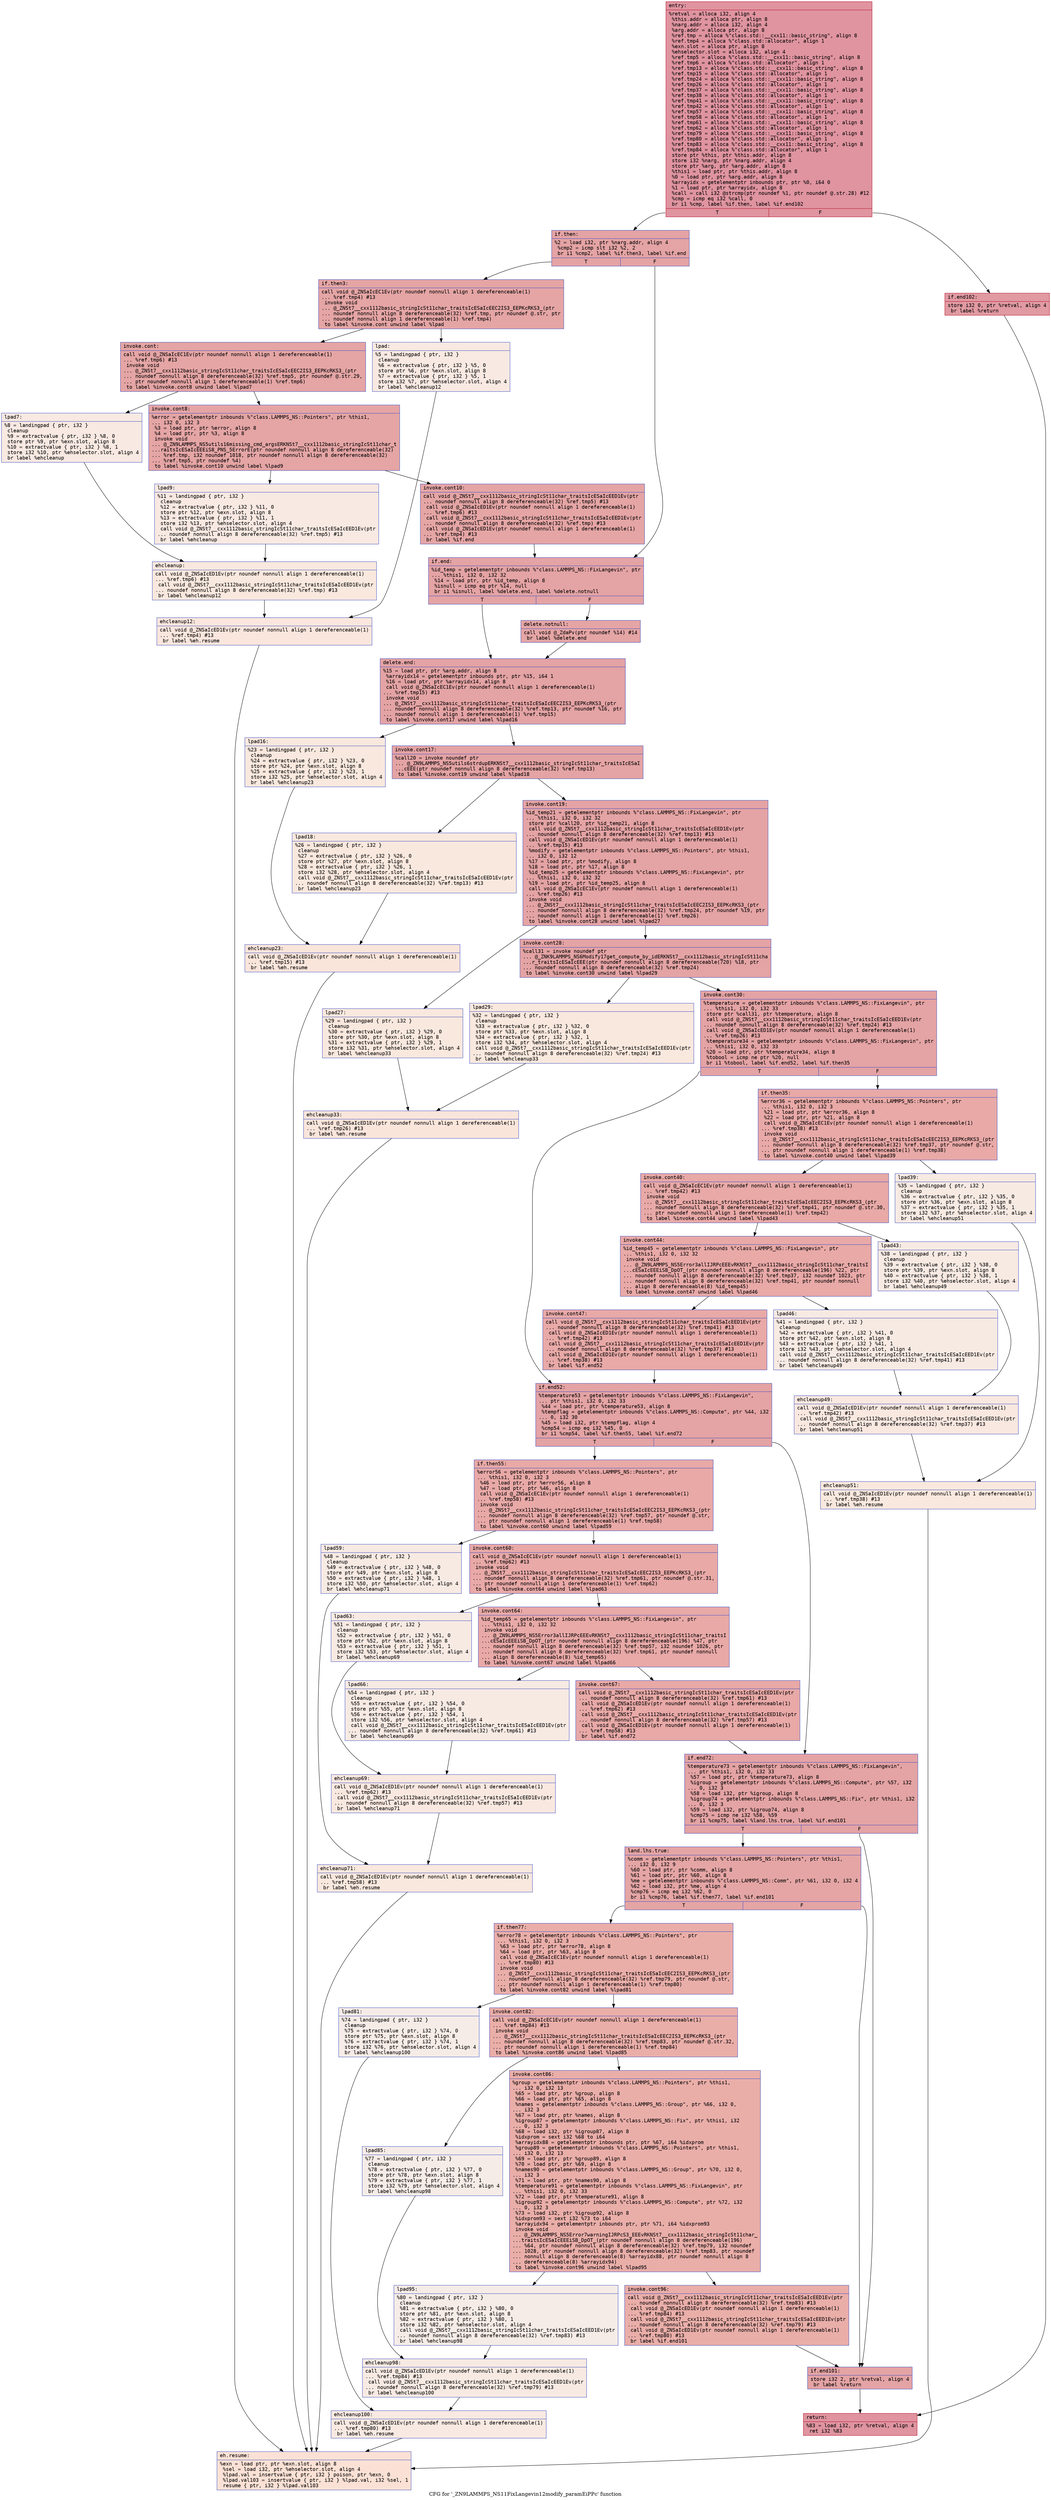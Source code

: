digraph "CFG for '_ZN9LAMMPS_NS11FixLangevin12modify_paramEiPPc' function" {
	label="CFG for '_ZN9LAMMPS_NS11FixLangevin12modify_paramEiPPc' function";

	Node0x55e6b238d0a0 [shape=record,color="#b70d28ff", style=filled, fillcolor="#b70d2870" fontname="Courier",label="{entry:\l|  %retval = alloca i32, align 4\l  %this.addr = alloca ptr, align 8\l  %narg.addr = alloca i32, align 4\l  %arg.addr = alloca ptr, align 8\l  %ref.tmp = alloca %\"class.std::__cxx11::basic_string\", align 8\l  %ref.tmp4 = alloca %\"class.std::allocator\", align 1\l  %exn.slot = alloca ptr, align 8\l  %ehselector.slot = alloca i32, align 4\l  %ref.tmp5 = alloca %\"class.std::__cxx11::basic_string\", align 8\l  %ref.tmp6 = alloca %\"class.std::allocator\", align 1\l  %ref.tmp13 = alloca %\"class.std::__cxx11::basic_string\", align 8\l  %ref.tmp15 = alloca %\"class.std::allocator\", align 1\l  %ref.tmp24 = alloca %\"class.std::__cxx11::basic_string\", align 8\l  %ref.tmp26 = alloca %\"class.std::allocator\", align 1\l  %ref.tmp37 = alloca %\"class.std::__cxx11::basic_string\", align 8\l  %ref.tmp38 = alloca %\"class.std::allocator\", align 1\l  %ref.tmp41 = alloca %\"class.std::__cxx11::basic_string\", align 8\l  %ref.tmp42 = alloca %\"class.std::allocator\", align 1\l  %ref.tmp57 = alloca %\"class.std::__cxx11::basic_string\", align 8\l  %ref.tmp58 = alloca %\"class.std::allocator\", align 1\l  %ref.tmp61 = alloca %\"class.std::__cxx11::basic_string\", align 8\l  %ref.tmp62 = alloca %\"class.std::allocator\", align 1\l  %ref.tmp79 = alloca %\"class.std::__cxx11::basic_string\", align 8\l  %ref.tmp80 = alloca %\"class.std::allocator\", align 1\l  %ref.tmp83 = alloca %\"class.std::__cxx11::basic_string\", align 8\l  %ref.tmp84 = alloca %\"class.std::allocator\", align 1\l  store ptr %this, ptr %this.addr, align 8\l  store i32 %narg, ptr %narg.addr, align 4\l  store ptr %arg, ptr %arg.addr, align 8\l  %this1 = load ptr, ptr %this.addr, align 8\l  %0 = load ptr, ptr %arg.addr, align 8\l  %arrayidx = getelementptr inbounds ptr, ptr %0, i64 0\l  %1 = load ptr, ptr %arrayidx, align 8\l  %call = call i32 @strcmp(ptr noundef %1, ptr noundef @.str.28) #12\l  %cmp = icmp eq i32 %call, 0\l  br i1 %cmp, label %if.then, label %if.end102\l|{<s0>T|<s1>F}}"];
	Node0x55e6b238d0a0:s0 -> Node0x55e6b2391850[tooltip="entry -> if.then\nProbability 37.50%" ];
	Node0x55e6b238d0a0:s1 -> Node0x55e6b23918c0[tooltip="entry -> if.end102\nProbability 62.50%" ];
	Node0x55e6b2391850 [shape=record,color="#3d50c3ff", style=filled, fillcolor="#c32e3170" fontname="Courier",label="{if.then:\l|  %2 = load i32, ptr %narg.addr, align 4\l  %cmp2 = icmp slt i32 %2, 2\l  br i1 %cmp2, label %if.then3, label %if.end\l|{<s0>T|<s1>F}}"];
	Node0x55e6b2391850:s0 -> Node0x55e6b2391b20[tooltip="if.then -> if.then3\nProbability 50.00%" ];
	Node0x55e6b2391850:s1 -> Node0x55e6b2391ba0[tooltip="if.then -> if.end\nProbability 50.00%" ];
	Node0x55e6b2391b20 [shape=record,color="#3d50c3ff", style=filled, fillcolor="#c5333470" fontname="Courier",label="{if.then3:\l|  call void @_ZNSaIcEC1Ev(ptr noundef nonnull align 1 dereferenceable(1)\l... %ref.tmp4) #13\l  invoke void\l... @_ZNSt7__cxx1112basic_stringIcSt11char_traitsIcESaIcEEC2IS3_EEPKcRKS3_(ptr\l... noundef nonnull align 8 dereferenceable(32) %ref.tmp, ptr noundef @.str, ptr\l... noundef nonnull align 1 dereferenceable(1) %ref.tmp4)\l          to label %invoke.cont unwind label %lpad\l}"];
	Node0x55e6b2391b20 -> Node0x55e6b2391e40[tooltip="if.then3 -> invoke.cont\nProbability 100.00%" ];
	Node0x55e6b2391b20 -> Node0x55e6b2391ec0[tooltip="if.then3 -> lpad\nProbability 0.00%" ];
	Node0x55e6b2391e40 [shape=record,color="#3d50c3ff", style=filled, fillcolor="#c5333470" fontname="Courier",label="{invoke.cont:\l|  call void @_ZNSaIcEC1Ev(ptr noundef nonnull align 1 dereferenceable(1)\l... %ref.tmp6) #13\l  invoke void\l... @_ZNSt7__cxx1112basic_stringIcSt11char_traitsIcESaIcEEC2IS3_EEPKcRKS3_(ptr\l... noundef nonnull align 8 dereferenceable(32) %ref.tmp5, ptr noundef @.str.29,\l... ptr noundef nonnull align 1 dereferenceable(1) %ref.tmp6)\l          to label %invoke.cont8 unwind label %lpad7\l}"];
	Node0x55e6b2391e40 -> Node0x55e6b23921e0[tooltip="invoke.cont -> invoke.cont8\nProbability 100.00%" ];
	Node0x55e6b2391e40 -> Node0x55e6b2392230[tooltip="invoke.cont -> lpad7\nProbability 0.00%" ];
	Node0x55e6b23921e0 [shape=record,color="#3d50c3ff", style=filled, fillcolor="#c5333470" fontname="Courier",label="{invoke.cont8:\l|  %error = getelementptr inbounds %\"class.LAMMPS_NS::Pointers\", ptr %this1,\l... i32 0, i32 3\l  %3 = load ptr, ptr %error, align 8\l  %4 = load ptr, ptr %3, align 8\l  invoke void\l... @_ZN9LAMMPS_NS5utils16missing_cmd_argsERKNSt7__cxx1112basic_stringIcSt11char_t\l...raitsIcESaIcEEEiS8_PNS_5ErrorE(ptr noundef nonnull align 8 dereferenceable(32)\l... %ref.tmp, i32 noundef 1018, ptr noundef nonnull align 8 dereferenceable(32)\l... %ref.tmp5, ptr noundef %4)\l          to label %invoke.cont10 unwind label %lpad9\l}"];
	Node0x55e6b23921e0 -> Node0x55e6b2392190[tooltip="invoke.cont8 -> invoke.cont10\nProbability 100.00%" ];
	Node0x55e6b23921e0 -> Node0x55e6b23926d0[tooltip="invoke.cont8 -> lpad9\nProbability 0.00%" ];
	Node0x55e6b2392190 [shape=record,color="#3d50c3ff", style=filled, fillcolor="#c5333470" fontname="Courier",label="{invoke.cont10:\l|  call void @_ZNSt7__cxx1112basic_stringIcSt11char_traitsIcESaIcEED1Ev(ptr\l... noundef nonnull align 8 dereferenceable(32) %ref.tmp5) #13\l  call void @_ZNSaIcED1Ev(ptr noundef nonnull align 1 dereferenceable(1)\l... %ref.tmp6) #13\l  call void @_ZNSt7__cxx1112basic_stringIcSt11char_traitsIcESaIcEED1Ev(ptr\l... noundef nonnull align 8 dereferenceable(32) %ref.tmp) #13\l  call void @_ZNSaIcED1Ev(ptr noundef nonnull align 1 dereferenceable(1)\l... %ref.tmp4) #13\l  br label %if.end\l}"];
	Node0x55e6b2392190 -> Node0x55e6b2391ba0[tooltip="invoke.cont10 -> if.end\nProbability 100.00%" ];
	Node0x55e6b2391ec0 [shape=record,color="#3d50c3ff", style=filled, fillcolor="#efcebd70" fontname="Courier",label="{lpad:\l|  %5 = landingpad \{ ptr, i32 \}\l          cleanup\l  %6 = extractvalue \{ ptr, i32 \} %5, 0\l  store ptr %6, ptr %exn.slot, align 8\l  %7 = extractvalue \{ ptr, i32 \} %5, 1\l  store i32 %7, ptr %ehselector.slot, align 4\l  br label %ehcleanup12\l}"];
	Node0x55e6b2391ec0 -> Node0x55e6b2393110[tooltip="lpad -> ehcleanup12\nProbability 100.00%" ];
	Node0x55e6b2392230 [shape=record,color="#3d50c3ff", style=filled, fillcolor="#efcebd70" fontname="Courier",label="{lpad7:\l|  %8 = landingpad \{ ptr, i32 \}\l          cleanup\l  %9 = extractvalue \{ ptr, i32 \} %8, 0\l  store ptr %9, ptr %exn.slot, align 8\l  %10 = extractvalue \{ ptr, i32 \} %8, 1\l  store i32 %10, ptr %ehselector.slot, align 4\l  br label %ehcleanup\l}"];
	Node0x55e6b2392230 -> Node0x55e6b2393480[tooltip="lpad7 -> ehcleanup\nProbability 100.00%" ];
	Node0x55e6b23926d0 [shape=record,color="#3d50c3ff", style=filled, fillcolor="#efcebd70" fontname="Courier",label="{lpad9:\l|  %11 = landingpad \{ ptr, i32 \}\l          cleanup\l  %12 = extractvalue \{ ptr, i32 \} %11, 0\l  store ptr %12, ptr %exn.slot, align 8\l  %13 = extractvalue \{ ptr, i32 \} %11, 1\l  store i32 %13, ptr %ehselector.slot, align 4\l  call void @_ZNSt7__cxx1112basic_stringIcSt11char_traitsIcESaIcEED1Ev(ptr\l... noundef nonnull align 8 dereferenceable(32) %ref.tmp5) #13\l  br label %ehcleanup\l}"];
	Node0x55e6b23926d0 -> Node0x55e6b2393480[tooltip="lpad9 -> ehcleanup\nProbability 100.00%" ];
	Node0x55e6b2393480 [shape=record,color="#3d50c3ff", style=filled, fillcolor="#f2cab570" fontname="Courier",label="{ehcleanup:\l|  call void @_ZNSaIcED1Ev(ptr noundef nonnull align 1 dereferenceable(1)\l... %ref.tmp6) #13\l  call void @_ZNSt7__cxx1112basic_stringIcSt11char_traitsIcESaIcEED1Ev(ptr\l... noundef nonnull align 8 dereferenceable(32) %ref.tmp) #13\l  br label %ehcleanup12\l}"];
	Node0x55e6b2393480 -> Node0x55e6b2393110[tooltip="ehcleanup -> ehcleanup12\nProbability 100.00%" ];
	Node0x55e6b2393110 [shape=record,color="#3d50c3ff", style=filled, fillcolor="#f3c7b170" fontname="Courier",label="{ehcleanup12:\l|  call void @_ZNSaIcED1Ev(ptr noundef nonnull align 1 dereferenceable(1)\l... %ref.tmp4) #13\l  br label %eh.resume\l}"];
	Node0x55e6b2393110 -> Node0x55e6b2393d90[tooltip="ehcleanup12 -> eh.resume\nProbability 100.00%" ];
	Node0x55e6b2391ba0 [shape=record,color="#3d50c3ff", style=filled, fillcolor="#c32e3170" fontname="Courier",label="{if.end:\l|  %id_temp = getelementptr inbounds %\"class.LAMMPS_NS::FixLangevin\", ptr\l... %this1, i32 0, i32 32\l  %14 = load ptr, ptr %id_temp, align 8\l  %isnull = icmp eq ptr %14, null\l  br i1 %isnull, label %delete.end, label %delete.notnull\l|{<s0>T|<s1>F}}"];
	Node0x55e6b2391ba0:s0 -> Node0x55e6b2390ee0[tooltip="if.end -> delete.end\nProbability 37.50%" ];
	Node0x55e6b2391ba0:s1 -> Node0x55e6b2390f60[tooltip="if.end -> delete.notnull\nProbability 62.50%" ];
	Node0x55e6b2390f60 [shape=record,color="#3d50c3ff", style=filled, fillcolor="#c5333470" fontname="Courier",label="{delete.notnull:\l|  call void @_ZdaPv(ptr noundef %14) #14\l  br label %delete.end\l}"];
	Node0x55e6b2390f60 -> Node0x55e6b2390ee0[tooltip="delete.notnull -> delete.end\nProbability 100.00%" ];
	Node0x55e6b2390ee0 [shape=record,color="#3d50c3ff", style=filled, fillcolor="#c32e3170" fontname="Courier",label="{delete.end:\l|  %15 = load ptr, ptr %arg.addr, align 8\l  %arrayidx14 = getelementptr inbounds ptr, ptr %15, i64 1\l  %16 = load ptr, ptr %arrayidx14, align 8\l  call void @_ZNSaIcEC1Ev(ptr noundef nonnull align 1 dereferenceable(1)\l... %ref.tmp15) #13\l  invoke void\l... @_ZNSt7__cxx1112basic_stringIcSt11char_traitsIcESaIcEEC2IS3_EEPKcRKS3_(ptr\l... noundef nonnull align 8 dereferenceable(32) %ref.tmp13, ptr noundef %16, ptr\l... noundef nonnull align 1 dereferenceable(1) %ref.tmp15)\l          to label %invoke.cont17 unwind label %lpad16\l}"];
	Node0x55e6b2390ee0 -> Node0x55e6b2394940[tooltip="delete.end -> invoke.cont17\nProbability 100.00%" ];
	Node0x55e6b2390ee0 -> Node0x55e6b23949c0[tooltip="delete.end -> lpad16\nProbability 0.00%" ];
	Node0x55e6b2394940 [shape=record,color="#3d50c3ff", style=filled, fillcolor="#c32e3170" fontname="Courier",label="{invoke.cont17:\l|  %call20 = invoke noundef ptr\l... @_ZN9LAMMPS_NS5utils6strdupERKNSt7__cxx1112basic_stringIcSt11char_traitsIcESaI\l...cEEE(ptr noundef nonnull align 8 dereferenceable(32) %ref.tmp13)\l          to label %invoke.cont19 unwind label %lpad18\l}"];
	Node0x55e6b2394940 -> Node0x55e6b23948f0[tooltip="invoke.cont17 -> invoke.cont19\nProbability 100.00%" ];
	Node0x55e6b2394940 -> Node0x55e6b2394c50[tooltip="invoke.cont17 -> lpad18\nProbability 0.00%" ];
	Node0x55e6b23948f0 [shape=record,color="#3d50c3ff", style=filled, fillcolor="#c32e3170" fontname="Courier",label="{invoke.cont19:\l|  %id_temp21 = getelementptr inbounds %\"class.LAMMPS_NS::FixLangevin\", ptr\l... %this1, i32 0, i32 32\l  store ptr %call20, ptr %id_temp21, align 8\l  call void @_ZNSt7__cxx1112basic_stringIcSt11char_traitsIcESaIcEED1Ev(ptr\l... noundef nonnull align 8 dereferenceable(32) %ref.tmp13) #13\l  call void @_ZNSaIcED1Ev(ptr noundef nonnull align 1 dereferenceable(1)\l... %ref.tmp15) #13\l  %modify = getelementptr inbounds %\"class.LAMMPS_NS::Pointers\", ptr %this1,\l... i32 0, i32 12\l  %17 = load ptr, ptr %modify, align 8\l  %18 = load ptr, ptr %17, align 8\l  %id_temp25 = getelementptr inbounds %\"class.LAMMPS_NS::FixLangevin\", ptr\l... %this1, i32 0, i32 32\l  %19 = load ptr, ptr %id_temp25, align 8\l  call void @_ZNSaIcEC1Ev(ptr noundef nonnull align 1 dereferenceable(1)\l... %ref.tmp26) #13\l  invoke void\l... @_ZNSt7__cxx1112basic_stringIcSt11char_traitsIcESaIcEEC2IS3_EEPKcRKS3_(ptr\l... noundef nonnull align 8 dereferenceable(32) %ref.tmp24, ptr noundef %19, ptr\l... noundef nonnull align 1 dereferenceable(1) %ref.tmp26)\l          to label %invoke.cont28 unwind label %lpad27\l}"];
	Node0x55e6b23948f0 -> Node0x55e6b2395630[tooltip="invoke.cont19 -> invoke.cont28\nProbability 100.00%" ];
	Node0x55e6b23948f0 -> Node0x55e6b23956b0[tooltip="invoke.cont19 -> lpad27\nProbability 0.00%" ];
	Node0x55e6b2395630 [shape=record,color="#3d50c3ff", style=filled, fillcolor="#c32e3170" fontname="Courier",label="{invoke.cont28:\l|  %call31 = invoke noundef ptr\l... @_ZNK9LAMMPS_NS6Modify17get_compute_by_idERKNSt7__cxx1112basic_stringIcSt11cha\l...r_traitsIcESaIcEEE(ptr noundef nonnull align 8 dereferenceable(720) %18, ptr\l... noundef nonnull align 8 dereferenceable(32) %ref.tmp24)\l          to label %invoke.cont30 unwind label %lpad29\l}"];
	Node0x55e6b2395630 -> Node0x55e6b23955e0[tooltip="invoke.cont28 -> invoke.cont30\nProbability 100.00%" ];
	Node0x55e6b2395630 -> Node0x55e6b2395950[tooltip="invoke.cont28 -> lpad29\nProbability 0.00%" ];
	Node0x55e6b23955e0 [shape=record,color="#3d50c3ff", style=filled, fillcolor="#c32e3170" fontname="Courier",label="{invoke.cont30:\l|  %temperature = getelementptr inbounds %\"class.LAMMPS_NS::FixLangevin\", ptr\l... %this1, i32 0, i32 33\l  store ptr %call31, ptr %temperature, align 8\l  call void @_ZNSt7__cxx1112basic_stringIcSt11char_traitsIcESaIcEED1Ev(ptr\l... noundef nonnull align 8 dereferenceable(32) %ref.tmp24) #13\l  call void @_ZNSaIcED1Ev(ptr noundef nonnull align 1 dereferenceable(1)\l... %ref.tmp26) #13\l  %temperature34 = getelementptr inbounds %\"class.LAMMPS_NS::FixLangevin\", ptr\l... %this1, i32 0, i32 33\l  %20 = load ptr, ptr %temperature34, align 8\l  %tobool = icmp ne ptr %20, null\l  br i1 %tobool, label %if.end52, label %if.then35\l|{<s0>T|<s1>F}}"];
	Node0x55e6b23955e0:s0 -> Node0x55e6b2396210[tooltip="invoke.cont30 -> if.end52\nProbability 62.50%" ];
	Node0x55e6b23955e0:s1 -> Node0x55e6b2396290[tooltip="invoke.cont30 -> if.then35\nProbability 37.50%" ];
	Node0x55e6b2396290 [shape=record,color="#3d50c3ff", style=filled, fillcolor="#ca3b3770" fontname="Courier",label="{if.then35:\l|  %error36 = getelementptr inbounds %\"class.LAMMPS_NS::Pointers\", ptr\l... %this1, i32 0, i32 3\l  %21 = load ptr, ptr %error36, align 8\l  %22 = load ptr, ptr %21, align 8\l  call void @_ZNSaIcEC1Ev(ptr noundef nonnull align 1 dereferenceable(1)\l... %ref.tmp38) #13\l  invoke void\l... @_ZNSt7__cxx1112basic_stringIcSt11char_traitsIcESaIcEEC2IS3_EEPKcRKS3_(ptr\l... noundef nonnull align 8 dereferenceable(32) %ref.tmp37, ptr noundef @.str,\l... ptr noundef nonnull align 1 dereferenceable(1) %ref.tmp38)\l          to label %invoke.cont40 unwind label %lpad39\l}"];
	Node0x55e6b2396290 -> Node0x55e6b2396780[tooltip="if.then35 -> invoke.cont40\nProbability 100.00%" ];
	Node0x55e6b2396290 -> Node0x55e6b2396800[tooltip="if.then35 -> lpad39\nProbability 0.00%" ];
	Node0x55e6b2396780 [shape=record,color="#3d50c3ff", style=filled, fillcolor="#ca3b3770" fontname="Courier",label="{invoke.cont40:\l|  call void @_ZNSaIcEC1Ev(ptr noundef nonnull align 1 dereferenceable(1)\l... %ref.tmp42) #13\l  invoke void\l... @_ZNSt7__cxx1112basic_stringIcSt11char_traitsIcESaIcEEC2IS3_EEPKcRKS3_(ptr\l... noundef nonnull align 8 dereferenceable(32) %ref.tmp41, ptr noundef @.str.30,\l... ptr noundef nonnull align 1 dereferenceable(1) %ref.tmp42)\l          to label %invoke.cont44 unwind label %lpad43\l}"];
	Node0x55e6b2396780 -> Node0x55e6b2396b80[tooltip="invoke.cont40 -> invoke.cont44\nProbability 100.00%" ];
	Node0x55e6b2396780 -> Node0x55e6b2396bd0[tooltip="invoke.cont40 -> lpad43\nProbability 0.00%" ];
	Node0x55e6b2396b80 [shape=record,color="#3d50c3ff", style=filled, fillcolor="#ca3b3770" fontname="Courier",label="{invoke.cont44:\l|  %id_temp45 = getelementptr inbounds %\"class.LAMMPS_NS::FixLangevin\", ptr\l... %this1, i32 0, i32 32\l  invoke void\l... @_ZN9LAMMPS_NS5Error3allIJRPcEEEvRKNSt7__cxx1112basic_stringIcSt11char_traitsI\l...cESaIcEEEiSB_DpOT_(ptr noundef nonnull align 8 dereferenceable(196) %22, ptr\l... noundef nonnull align 8 dereferenceable(32) %ref.tmp37, i32 noundef 1023, ptr\l... noundef nonnull align 8 dereferenceable(32) %ref.tmp41, ptr noundef nonnull\l... align 8 dereferenceable(8) %id_temp45)\l          to label %invoke.cont47 unwind label %lpad46\l}"];
	Node0x55e6b2396b80 -> Node0x55e6b2396b30[tooltip="invoke.cont44 -> invoke.cont47\nProbability 100.00%" ];
	Node0x55e6b2396b80 -> Node0x55e6b2396f80[tooltip="invoke.cont44 -> lpad46\nProbability 0.00%" ];
	Node0x55e6b2396b30 [shape=record,color="#3d50c3ff", style=filled, fillcolor="#ca3b3770" fontname="Courier",label="{invoke.cont47:\l|  call void @_ZNSt7__cxx1112basic_stringIcSt11char_traitsIcESaIcEED1Ev(ptr\l... noundef nonnull align 8 dereferenceable(32) %ref.tmp41) #13\l  call void @_ZNSaIcED1Ev(ptr noundef nonnull align 1 dereferenceable(1)\l... %ref.tmp42) #13\l  call void @_ZNSt7__cxx1112basic_stringIcSt11char_traitsIcESaIcEED1Ev(ptr\l... noundef nonnull align 8 dereferenceable(32) %ref.tmp37) #13\l  call void @_ZNSaIcED1Ev(ptr noundef nonnull align 1 dereferenceable(1)\l... %ref.tmp38) #13\l  br label %if.end52\l}"];
	Node0x55e6b2396b30 -> Node0x55e6b2396210[tooltip="invoke.cont47 -> if.end52\nProbability 100.00%" ];
	Node0x55e6b23949c0 [shape=record,color="#3d50c3ff", style=filled, fillcolor="#f2cab570" fontname="Courier",label="{lpad16:\l|  %23 = landingpad \{ ptr, i32 \}\l          cleanup\l  %24 = extractvalue \{ ptr, i32 \} %23, 0\l  store ptr %24, ptr %exn.slot, align 8\l  %25 = extractvalue \{ ptr, i32 \} %23, 1\l  store i32 %25, ptr %ehselector.slot, align 4\l  br label %ehcleanup23\l}"];
	Node0x55e6b23949c0 -> Node0x55e6b2397920[tooltip="lpad16 -> ehcleanup23\nProbability 100.00%" ];
	Node0x55e6b2394c50 [shape=record,color="#3d50c3ff", style=filled, fillcolor="#f2cab570" fontname="Courier",label="{lpad18:\l|  %26 = landingpad \{ ptr, i32 \}\l          cleanup\l  %27 = extractvalue \{ ptr, i32 \} %26, 0\l  store ptr %27, ptr %exn.slot, align 8\l  %28 = extractvalue \{ ptr, i32 \} %26, 1\l  store i32 %28, ptr %ehselector.slot, align 4\l  call void @_ZNSt7__cxx1112basic_stringIcSt11char_traitsIcESaIcEED1Ev(ptr\l... noundef nonnull align 8 dereferenceable(32) %ref.tmp13) #13\l  br label %ehcleanup23\l}"];
	Node0x55e6b2394c50 -> Node0x55e6b2397920[tooltip="lpad18 -> ehcleanup23\nProbability 100.00%" ];
	Node0x55e6b2397920 [shape=record,color="#3d50c3ff", style=filled, fillcolor="#f4c5ad70" fontname="Courier",label="{ehcleanup23:\l|  call void @_ZNSaIcED1Ev(ptr noundef nonnull align 1 dereferenceable(1)\l... %ref.tmp15) #13\l  br label %eh.resume\l}"];
	Node0x55e6b2397920 -> Node0x55e6b2393d90[tooltip="ehcleanup23 -> eh.resume\nProbability 100.00%" ];
	Node0x55e6b23956b0 [shape=record,color="#3d50c3ff", style=filled, fillcolor="#f2cab570" fontname="Courier",label="{lpad27:\l|  %29 = landingpad \{ ptr, i32 \}\l          cleanup\l  %30 = extractvalue \{ ptr, i32 \} %29, 0\l  store ptr %30, ptr %exn.slot, align 8\l  %31 = extractvalue \{ ptr, i32 \} %29, 1\l  store i32 %31, ptr %ehselector.slot, align 4\l  br label %ehcleanup33\l}"];
	Node0x55e6b23956b0 -> Node0x55e6b23981a0[tooltip="lpad27 -> ehcleanup33\nProbability 100.00%" ];
	Node0x55e6b2395950 [shape=record,color="#3d50c3ff", style=filled, fillcolor="#f2cab570" fontname="Courier",label="{lpad29:\l|  %32 = landingpad \{ ptr, i32 \}\l          cleanup\l  %33 = extractvalue \{ ptr, i32 \} %32, 0\l  store ptr %33, ptr %exn.slot, align 8\l  %34 = extractvalue \{ ptr, i32 \} %32, 1\l  store i32 %34, ptr %ehselector.slot, align 4\l  call void @_ZNSt7__cxx1112basic_stringIcSt11char_traitsIcESaIcEED1Ev(ptr\l... noundef nonnull align 8 dereferenceable(32) %ref.tmp24) #13\l  br label %ehcleanup33\l}"];
	Node0x55e6b2395950 -> Node0x55e6b23981a0[tooltip="lpad29 -> ehcleanup33\nProbability 100.00%" ];
	Node0x55e6b23981a0 [shape=record,color="#3d50c3ff", style=filled, fillcolor="#f4c5ad70" fontname="Courier",label="{ehcleanup33:\l|  call void @_ZNSaIcED1Ev(ptr noundef nonnull align 1 dereferenceable(1)\l... %ref.tmp26) #13\l  br label %eh.resume\l}"];
	Node0x55e6b23981a0 -> Node0x55e6b2393d90[tooltip="ehcleanup33 -> eh.resume\nProbability 100.00%" ];
	Node0x55e6b2396800 [shape=record,color="#3d50c3ff", style=filled, fillcolor="#eed0c070" fontname="Courier",label="{lpad39:\l|  %35 = landingpad \{ ptr, i32 \}\l          cleanup\l  %36 = extractvalue \{ ptr, i32 \} %35, 0\l  store ptr %36, ptr %exn.slot, align 8\l  %37 = extractvalue \{ ptr, i32 \} %35, 1\l  store i32 %37, ptr %ehselector.slot, align 4\l  br label %ehcleanup51\l}"];
	Node0x55e6b2396800 -> Node0x55e6b2398a90[tooltip="lpad39 -> ehcleanup51\nProbability 100.00%" ];
	Node0x55e6b2396bd0 [shape=record,color="#3d50c3ff", style=filled, fillcolor="#eed0c070" fontname="Courier",label="{lpad43:\l|  %38 = landingpad \{ ptr, i32 \}\l          cleanup\l  %39 = extractvalue \{ ptr, i32 \} %38, 0\l  store ptr %39, ptr %exn.slot, align 8\l  %40 = extractvalue \{ ptr, i32 \} %38, 1\l  store i32 %40, ptr %ehselector.slot, align 4\l  br label %ehcleanup49\l}"];
	Node0x55e6b2396bd0 -> Node0x55e6b2398e00[tooltip="lpad43 -> ehcleanup49\nProbability 100.00%" ];
	Node0x55e6b2396f80 [shape=record,color="#3d50c3ff", style=filled, fillcolor="#eed0c070" fontname="Courier",label="{lpad46:\l|  %41 = landingpad \{ ptr, i32 \}\l          cleanup\l  %42 = extractvalue \{ ptr, i32 \} %41, 0\l  store ptr %42, ptr %exn.slot, align 8\l  %43 = extractvalue \{ ptr, i32 \} %41, 1\l  store i32 %43, ptr %ehselector.slot, align 4\l  call void @_ZNSt7__cxx1112basic_stringIcSt11char_traitsIcESaIcEED1Ev(ptr\l... noundef nonnull align 8 dereferenceable(32) %ref.tmp41) #13\l  br label %ehcleanup49\l}"];
	Node0x55e6b2396f80 -> Node0x55e6b2398e00[tooltip="lpad46 -> ehcleanup49\nProbability 100.00%" ];
	Node0x55e6b2398e00 [shape=record,color="#3d50c3ff", style=filled, fillcolor="#f1ccb870" fontname="Courier",label="{ehcleanup49:\l|  call void @_ZNSaIcED1Ev(ptr noundef nonnull align 1 dereferenceable(1)\l... %ref.tmp42) #13\l  call void @_ZNSt7__cxx1112basic_stringIcSt11char_traitsIcESaIcEED1Ev(ptr\l... noundef nonnull align 8 dereferenceable(32) %ref.tmp37) #13\l  br label %ehcleanup51\l}"];
	Node0x55e6b2398e00 -> Node0x55e6b2398a90[tooltip="ehcleanup49 -> ehcleanup51\nProbability 100.00%" ];
	Node0x55e6b2398a90 [shape=record,color="#3d50c3ff", style=filled, fillcolor="#f2cab570" fontname="Courier",label="{ehcleanup51:\l|  call void @_ZNSaIcED1Ev(ptr noundef nonnull align 1 dereferenceable(1)\l... %ref.tmp38) #13\l  br label %eh.resume\l}"];
	Node0x55e6b2398a90 -> Node0x55e6b2393d90[tooltip="ehcleanup51 -> eh.resume\nProbability 100.00%" ];
	Node0x55e6b2396210 [shape=record,color="#3d50c3ff", style=filled, fillcolor="#c32e3170" fontname="Courier",label="{if.end52:\l|  %temperature53 = getelementptr inbounds %\"class.LAMMPS_NS::FixLangevin\",\l... ptr %this1, i32 0, i32 33\l  %44 = load ptr, ptr %temperature53, align 8\l  %tempflag = getelementptr inbounds %\"class.LAMMPS_NS::Compute\", ptr %44, i32\l... 0, i32 30\l  %45 = load i32, ptr %tempflag, align 4\l  %cmp54 = icmp eq i32 %45, 0\l  br i1 %cmp54, label %if.then55, label %if.end72\l|{<s0>T|<s1>F}}"];
	Node0x55e6b2396210:s0 -> Node0x55e6b2399ac0[tooltip="if.end52 -> if.then55\nProbability 37.50%" ];
	Node0x55e6b2396210:s1 -> Node0x55e6b2399b40[tooltip="if.end52 -> if.end72\nProbability 62.50%" ];
	Node0x55e6b2399ac0 [shape=record,color="#3d50c3ff", style=filled, fillcolor="#ca3b3770" fontname="Courier",label="{if.then55:\l|  %error56 = getelementptr inbounds %\"class.LAMMPS_NS::Pointers\", ptr\l... %this1, i32 0, i32 3\l  %46 = load ptr, ptr %error56, align 8\l  %47 = load ptr, ptr %46, align 8\l  call void @_ZNSaIcEC1Ev(ptr noundef nonnull align 1 dereferenceable(1)\l... %ref.tmp58) #13\l  invoke void\l... @_ZNSt7__cxx1112basic_stringIcSt11char_traitsIcESaIcEEC2IS3_EEPKcRKS3_(ptr\l... noundef nonnull align 8 dereferenceable(32) %ref.tmp57, ptr noundef @.str,\l... ptr noundef nonnull align 1 dereferenceable(1) %ref.tmp58)\l          to label %invoke.cont60 unwind label %lpad59\l}"];
	Node0x55e6b2399ac0 -> Node0x55e6b239a7e0[tooltip="if.then55 -> invoke.cont60\nProbability 100.00%" ];
	Node0x55e6b2399ac0 -> Node0x55e6b239a860[tooltip="if.then55 -> lpad59\nProbability 0.00%" ];
	Node0x55e6b239a7e0 [shape=record,color="#3d50c3ff", style=filled, fillcolor="#ca3b3770" fontname="Courier",label="{invoke.cont60:\l|  call void @_ZNSaIcEC1Ev(ptr noundef nonnull align 1 dereferenceable(1)\l... %ref.tmp62) #13\l  invoke void\l... @_ZNSt7__cxx1112basic_stringIcSt11char_traitsIcESaIcEEC2IS3_EEPKcRKS3_(ptr\l... noundef nonnull align 8 dereferenceable(32) %ref.tmp61, ptr noundef @.str.31,\l... ptr noundef nonnull align 1 dereferenceable(1) %ref.tmp62)\l          to label %invoke.cont64 unwind label %lpad63\l}"];
	Node0x55e6b239a7e0 -> Node0x55e6b239ab80[tooltip="invoke.cont60 -> invoke.cont64\nProbability 100.00%" ];
	Node0x55e6b239a7e0 -> Node0x55e6b239abd0[tooltip="invoke.cont60 -> lpad63\nProbability 0.00%" ];
	Node0x55e6b239ab80 [shape=record,color="#3d50c3ff", style=filled, fillcolor="#ca3b3770" fontname="Courier",label="{invoke.cont64:\l|  %id_temp65 = getelementptr inbounds %\"class.LAMMPS_NS::FixLangevin\", ptr\l... %this1, i32 0, i32 32\l  invoke void\l... @_ZN9LAMMPS_NS5Error3allIJRPcEEEvRKNSt7__cxx1112basic_stringIcSt11char_traitsI\l...cESaIcEEEiSB_DpOT_(ptr noundef nonnull align 8 dereferenceable(196) %47, ptr\l... noundef nonnull align 8 dereferenceable(32) %ref.tmp57, i32 noundef 1026, ptr\l... noundef nonnull align 8 dereferenceable(32) %ref.tmp61, ptr noundef nonnull\l... align 8 dereferenceable(8) %id_temp65)\l          to label %invoke.cont67 unwind label %lpad66\l}"];
	Node0x55e6b239ab80 -> Node0x55e6b239ab30[tooltip="invoke.cont64 -> invoke.cont67\nProbability 100.00%" ];
	Node0x55e6b239ab80 -> Node0x55e6b239aff0[tooltip="invoke.cont64 -> lpad66\nProbability 0.00%" ];
	Node0x55e6b239ab30 [shape=record,color="#3d50c3ff", style=filled, fillcolor="#ca3b3770" fontname="Courier",label="{invoke.cont67:\l|  call void @_ZNSt7__cxx1112basic_stringIcSt11char_traitsIcESaIcEED1Ev(ptr\l... noundef nonnull align 8 dereferenceable(32) %ref.tmp61) #13\l  call void @_ZNSaIcED1Ev(ptr noundef nonnull align 1 dereferenceable(1)\l... %ref.tmp62) #13\l  call void @_ZNSt7__cxx1112basic_stringIcSt11char_traitsIcESaIcEED1Ev(ptr\l... noundef nonnull align 8 dereferenceable(32) %ref.tmp57) #13\l  call void @_ZNSaIcED1Ev(ptr noundef nonnull align 1 dereferenceable(1)\l... %ref.tmp58) #13\l  br label %if.end72\l}"];
	Node0x55e6b239ab30 -> Node0x55e6b2399b40[tooltip="invoke.cont67 -> if.end72\nProbability 100.00%" ];
	Node0x55e6b239a860 [shape=record,color="#3d50c3ff", style=filled, fillcolor="#eed0c070" fontname="Courier",label="{lpad59:\l|  %48 = landingpad \{ ptr, i32 \}\l          cleanup\l  %49 = extractvalue \{ ptr, i32 \} %48, 0\l  store ptr %49, ptr %exn.slot, align 8\l  %50 = extractvalue \{ ptr, i32 \} %48, 1\l  store i32 %50, ptr %ehselector.slot, align 4\l  br label %ehcleanup71\l}"];
	Node0x55e6b239a860 -> Node0x55e6b2394390[tooltip="lpad59 -> ehcleanup71\nProbability 100.00%" ];
	Node0x55e6b239abd0 [shape=record,color="#3d50c3ff", style=filled, fillcolor="#eed0c070" fontname="Courier",label="{lpad63:\l|  %51 = landingpad \{ ptr, i32 \}\l          cleanup\l  %52 = extractvalue \{ ptr, i32 \} %51, 0\l  store ptr %52, ptr %exn.slot, align 8\l  %53 = extractvalue \{ ptr, i32 \} %51, 1\l  store i32 %53, ptr %ehselector.slot, align 4\l  br label %ehcleanup69\l}"];
	Node0x55e6b239abd0 -> Node0x55e6b239c290[tooltip="lpad63 -> ehcleanup69\nProbability 100.00%" ];
	Node0x55e6b239aff0 [shape=record,color="#3d50c3ff", style=filled, fillcolor="#eed0c070" fontname="Courier",label="{lpad66:\l|  %54 = landingpad \{ ptr, i32 \}\l          cleanup\l  %55 = extractvalue \{ ptr, i32 \} %54, 0\l  store ptr %55, ptr %exn.slot, align 8\l  %56 = extractvalue \{ ptr, i32 \} %54, 1\l  store i32 %56, ptr %ehselector.slot, align 4\l  call void @_ZNSt7__cxx1112basic_stringIcSt11char_traitsIcESaIcEED1Ev(ptr\l... noundef nonnull align 8 dereferenceable(32) %ref.tmp61) #13\l  br label %ehcleanup69\l}"];
	Node0x55e6b239aff0 -> Node0x55e6b239c290[tooltip="lpad66 -> ehcleanup69\nProbability 100.00%" ];
	Node0x55e6b239c290 [shape=record,color="#3d50c3ff", style=filled, fillcolor="#f1ccb870" fontname="Courier",label="{ehcleanup69:\l|  call void @_ZNSaIcED1Ev(ptr noundef nonnull align 1 dereferenceable(1)\l... %ref.tmp62) #13\l  call void @_ZNSt7__cxx1112basic_stringIcSt11char_traitsIcESaIcEED1Ev(ptr\l... noundef nonnull align 8 dereferenceable(32) %ref.tmp57) #13\l  br label %ehcleanup71\l}"];
	Node0x55e6b239c290 -> Node0x55e6b2394390[tooltip="ehcleanup69 -> ehcleanup71\nProbability 100.00%" ];
	Node0x55e6b2394390 [shape=record,color="#3d50c3ff", style=filled, fillcolor="#f2cab570" fontname="Courier",label="{ehcleanup71:\l|  call void @_ZNSaIcED1Ev(ptr noundef nonnull align 1 dereferenceable(1)\l... %ref.tmp58) #13\l  br label %eh.resume\l}"];
	Node0x55e6b2394390 -> Node0x55e6b2393d90[tooltip="ehcleanup71 -> eh.resume\nProbability 100.00%" ];
	Node0x55e6b2399b40 [shape=record,color="#3d50c3ff", style=filled, fillcolor="#c32e3170" fontname="Courier",label="{if.end72:\l|  %temperature73 = getelementptr inbounds %\"class.LAMMPS_NS::FixLangevin\",\l... ptr %this1, i32 0, i32 33\l  %57 = load ptr, ptr %temperature73, align 8\l  %igroup = getelementptr inbounds %\"class.LAMMPS_NS::Compute\", ptr %57, i32\l... 0, i32 3\l  %58 = load i32, ptr %igroup, align 8\l  %igroup74 = getelementptr inbounds %\"class.LAMMPS_NS::Fix\", ptr %this1, i32\l... 0, i32 3\l  %59 = load i32, ptr %igroup74, align 8\l  %cmp75 = icmp ne i32 %58, %59\l  br i1 %cmp75, label %land.lhs.true, label %if.end101\l|{<s0>T|<s1>F}}"];
	Node0x55e6b2399b40:s0 -> Node0x55e6b239d0b0[tooltip="if.end72 -> land.lhs.true\nProbability 50.00%" ];
	Node0x55e6b2399b40:s1 -> Node0x55e6b239d130[tooltip="if.end72 -> if.end101\nProbability 50.00%" ];
	Node0x55e6b239d0b0 [shape=record,color="#3d50c3ff", style=filled, fillcolor="#c5333470" fontname="Courier",label="{land.lhs.true:\l|  %comm = getelementptr inbounds %\"class.LAMMPS_NS::Pointers\", ptr %this1,\l... i32 0, i32 9\l  %60 = load ptr, ptr %comm, align 8\l  %61 = load ptr, ptr %60, align 8\l  %me = getelementptr inbounds %\"class.LAMMPS_NS::Comm\", ptr %61, i32 0, i32 4\l  %62 = load i32, ptr %me, align 4\l  %cmp76 = icmp eq i32 %62, 0\l  br i1 %cmp76, label %if.then77, label %if.end101\l|{<s0>T|<s1>F}}"];
	Node0x55e6b239d0b0:s0 -> Node0x55e6b239d650[tooltip="land.lhs.true -> if.then77\nProbability 37.50%" ];
	Node0x55e6b239d0b0:s1 -> Node0x55e6b239d130[tooltip="land.lhs.true -> if.end101\nProbability 62.50%" ];
	Node0x55e6b239d650 [shape=record,color="#3d50c3ff", style=filled, fillcolor="#d0473d70" fontname="Courier",label="{if.then77:\l|  %error78 = getelementptr inbounds %\"class.LAMMPS_NS::Pointers\", ptr\l... %this1, i32 0, i32 3\l  %63 = load ptr, ptr %error78, align 8\l  %64 = load ptr, ptr %63, align 8\l  call void @_ZNSaIcEC1Ev(ptr noundef nonnull align 1 dereferenceable(1)\l... %ref.tmp80) #13\l  invoke void\l... @_ZNSt7__cxx1112basic_stringIcSt11char_traitsIcESaIcEEC2IS3_EEPKcRKS3_(ptr\l... noundef nonnull align 8 dereferenceable(32) %ref.tmp79, ptr noundef @.str,\l... ptr noundef nonnull align 1 dereferenceable(1) %ref.tmp80)\l          to label %invoke.cont82 unwind label %lpad81\l}"];
	Node0x55e6b239d650 -> Node0x55e6b239dae0[tooltip="if.then77 -> invoke.cont82\nProbability 100.00%" ];
	Node0x55e6b239d650 -> Node0x55e6b239db60[tooltip="if.then77 -> lpad81\nProbability 0.00%" ];
	Node0x55e6b239dae0 [shape=record,color="#3d50c3ff", style=filled, fillcolor="#d0473d70" fontname="Courier",label="{invoke.cont82:\l|  call void @_ZNSaIcEC1Ev(ptr noundef nonnull align 1 dereferenceable(1)\l... %ref.tmp84) #13\l  invoke void\l... @_ZNSt7__cxx1112basic_stringIcSt11char_traitsIcESaIcEEC2IS3_EEPKcRKS3_(ptr\l... noundef nonnull align 8 dereferenceable(32) %ref.tmp83, ptr noundef @.str.32,\l... ptr noundef nonnull align 1 dereferenceable(1) %ref.tmp84)\l          to label %invoke.cont86 unwind label %lpad85\l}"];
	Node0x55e6b239dae0 -> Node0x55e6b239de80[tooltip="invoke.cont82 -> invoke.cont86\nProbability 100.00%" ];
	Node0x55e6b239dae0 -> Node0x55e6b239ded0[tooltip="invoke.cont82 -> lpad85\nProbability 0.00%" ];
	Node0x55e6b239de80 [shape=record,color="#3d50c3ff", style=filled, fillcolor="#d0473d70" fontname="Courier",label="{invoke.cont86:\l|  %group = getelementptr inbounds %\"class.LAMMPS_NS::Pointers\", ptr %this1,\l... i32 0, i32 13\l  %65 = load ptr, ptr %group, align 8\l  %66 = load ptr, ptr %65, align 8\l  %names = getelementptr inbounds %\"class.LAMMPS_NS::Group\", ptr %66, i32 0,\l... i32 3\l  %67 = load ptr, ptr %names, align 8\l  %igroup87 = getelementptr inbounds %\"class.LAMMPS_NS::Fix\", ptr %this1, i32\l... 0, i32 3\l  %68 = load i32, ptr %igroup87, align 8\l  %idxprom = sext i32 %68 to i64\l  %arrayidx88 = getelementptr inbounds ptr, ptr %67, i64 %idxprom\l  %group89 = getelementptr inbounds %\"class.LAMMPS_NS::Pointers\", ptr %this1,\l... i32 0, i32 13\l  %69 = load ptr, ptr %group89, align 8\l  %70 = load ptr, ptr %69, align 8\l  %names90 = getelementptr inbounds %\"class.LAMMPS_NS::Group\", ptr %70, i32 0,\l... i32 3\l  %71 = load ptr, ptr %names90, align 8\l  %temperature91 = getelementptr inbounds %\"class.LAMMPS_NS::FixLangevin\", ptr\l... %this1, i32 0, i32 33\l  %72 = load ptr, ptr %temperature91, align 8\l  %igroup92 = getelementptr inbounds %\"class.LAMMPS_NS::Compute\", ptr %72, i32\l... 0, i32 3\l  %73 = load i32, ptr %igroup92, align 8\l  %idxprom93 = sext i32 %73 to i64\l  %arrayidx94 = getelementptr inbounds ptr, ptr %71, i64 %idxprom93\l  invoke void\l... @_ZN9LAMMPS_NS5Error7warningIJRPcS3_EEEvRKNSt7__cxx1112basic_stringIcSt11char_\l...traitsIcESaIcEEEiSB_DpOT_(ptr noundef nonnull align 8 dereferenceable(196)\l... %64, ptr noundef nonnull align 8 dereferenceable(32) %ref.tmp79, i32 noundef\l... 1028, ptr noundef nonnull align 8 dereferenceable(32) %ref.tmp83, ptr noundef\l... nonnull align 8 dereferenceable(8) %arrayidx88, ptr noundef nonnull align 8\l... dereferenceable(8) %arrayidx94)\l          to label %invoke.cont96 unwind label %lpad95\l}"];
	Node0x55e6b239de80 -> Node0x55e6b239de30[tooltip="invoke.cont86 -> invoke.cont96\nProbability 100.00%" ];
	Node0x55e6b239de80 -> Node0x55e6b239ef60[tooltip="invoke.cont86 -> lpad95\nProbability 0.00%" ];
	Node0x55e6b239de30 [shape=record,color="#3d50c3ff", style=filled, fillcolor="#d0473d70" fontname="Courier",label="{invoke.cont96:\l|  call void @_ZNSt7__cxx1112basic_stringIcSt11char_traitsIcESaIcEED1Ev(ptr\l... noundef nonnull align 8 dereferenceable(32) %ref.tmp83) #13\l  call void @_ZNSaIcED1Ev(ptr noundef nonnull align 1 dereferenceable(1)\l... %ref.tmp84) #13\l  call void @_ZNSt7__cxx1112basic_stringIcSt11char_traitsIcESaIcEED1Ev(ptr\l... noundef nonnull align 8 dereferenceable(32) %ref.tmp79) #13\l  call void @_ZNSaIcED1Ev(ptr noundef nonnull align 1 dereferenceable(1)\l... %ref.tmp80) #13\l  br label %if.end101\l}"];
	Node0x55e6b239de30 -> Node0x55e6b239d130[tooltip="invoke.cont96 -> if.end101\nProbability 100.00%" ];
	Node0x55e6b239db60 [shape=record,color="#3d50c3ff", style=filled, fillcolor="#ead5c970" fontname="Courier",label="{lpad81:\l|  %74 = landingpad \{ ptr, i32 \}\l          cleanup\l  %75 = extractvalue \{ ptr, i32 \} %74, 0\l  store ptr %75, ptr %exn.slot, align 8\l  %76 = extractvalue \{ ptr, i32 \} %74, 1\l  store i32 %76, ptr %ehselector.slot, align 4\l  br label %ehcleanup100\l}"];
	Node0x55e6b239db60 -> Node0x55e6b23a0a50[tooltip="lpad81 -> ehcleanup100\nProbability 100.00%" ];
	Node0x55e6b239ded0 [shape=record,color="#3d50c3ff", style=filled, fillcolor="#ead5c970" fontname="Courier",label="{lpad85:\l|  %77 = landingpad \{ ptr, i32 \}\l          cleanup\l  %78 = extractvalue \{ ptr, i32 \} %77, 0\l  store ptr %78, ptr %exn.slot, align 8\l  %79 = extractvalue \{ ptr, i32 \} %77, 1\l  store i32 %79, ptr %ehselector.slot, align 4\l  br label %ehcleanup98\l}"];
	Node0x55e6b239ded0 -> Node0x55e6b23a0dc0[tooltip="lpad85 -> ehcleanup98\nProbability 100.00%" ];
	Node0x55e6b239ef60 [shape=record,color="#3d50c3ff", style=filled, fillcolor="#ead5c970" fontname="Courier",label="{lpad95:\l|  %80 = landingpad \{ ptr, i32 \}\l          cleanup\l  %81 = extractvalue \{ ptr, i32 \} %80, 0\l  store ptr %81, ptr %exn.slot, align 8\l  %82 = extractvalue \{ ptr, i32 \} %80, 1\l  store i32 %82, ptr %ehselector.slot, align 4\l  call void @_ZNSt7__cxx1112basic_stringIcSt11char_traitsIcESaIcEED1Ev(ptr\l... noundef nonnull align 8 dereferenceable(32) %ref.tmp83) #13\l  br label %ehcleanup98\l}"];
	Node0x55e6b239ef60 -> Node0x55e6b23a0dc0[tooltip="lpad95 -> ehcleanup98\nProbability 100.00%" ];
	Node0x55e6b23a0dc0 [shape=record,color="#3d50c3ff", style=filled, fillcolor="#eed0c070" fontname="Courier",label="{ehcleanup98:\l|  call void @_ZNSaIcED1Ev(ptr noundef nonnull align 1 dereferenceable(1)\l... %ref.tmp84) #13\l  call void @_ZNSt7__cxx1112basic_stringIcSt11char_traitsIcESaIcEED1Ev(ptr\l... noundef nonnull align 8 dereferenceable(32) %ref.tmp79) #13\l  br label %ehcleanup100\l}"];
	Node0x55e6b23a0dc0 -> Node0x55e6b23a0a50[tooltip="ehcleanup98 -> ehcleanup100\nProbability 100.00%" ];
	Node0x55e6b23a0a50 [shape=record,color="#3d50c3ff", style=filled, fillcolor="#efcebd70" fontname="Courier",label="{ehcleanup100:\l|  call void @_ZNSaIcED1Ev(ptr noundef nonnull align 1 dereferenceable(1)\l... %ref.tmp80) #13\l  br label %eh.resume\l}"];
	Node0x55e6b23a0a50 -> Node0x55e6b2393d90[tooltip="ehcleanup100 -> eh.resume\nProbability 100.00%" ];
	Node0x55e6b239d130 [shape=record,color="#3d50c3ff", style=filled, fillcolor="#c32e3170" fontname="Courier",label="{if.end101:\l|  store i32 2, ptr %retval, align 4\l  br label %return\l}"];
	Node0x55e6b239d130 -> Node0x55e6b23a17e0[tooltip="if.end101 -> return\nProbability 100.00%" ];
	Node0x55e6b23918c0 [shape=record,color="#b70d28ff", style=filled, fillcolor="#bb1b2c70" fontname="Courier",label="{if.end102:\l|  store i32 0, ptr %retval, align 4\l  br label %return\l}"];
	Node0x55e6b23918c0 -> Node0x55e6b23a17e0[tooltip="if.end102 -> return\nProbability 100.00%" ];
	Node0x55e6b23a17e0 [shape=record,color="#b70d28ff", style=filled, fillcolor="#b70d2870" fontname="Courier",label="{return:\l|  %83 = load i32, ptr %retval, align 4\l  ret i32 %83\l}"];
	Node0x55e6b2393d90 [shape=record,color="#3d50c3ff", style=filled, fillcolor="#f7bca170" fontname="Courier",label="{eh.resume:\l|  %exn = load ptr, ptr %exn.slot, align 8\l  %sel = load i32, ptr %ehselector.slot, align 4\l  %lpad.val = insertvalue \{ ptr, i32 \} poison, ptr %exn, 0\l  %lpad.val103 = insertvalue \{ ptr, i32 \} %lpad.val, i32 %sel, 1\l  resume \{ ptr, i32 \} %lpad.val103\l}"];
}
